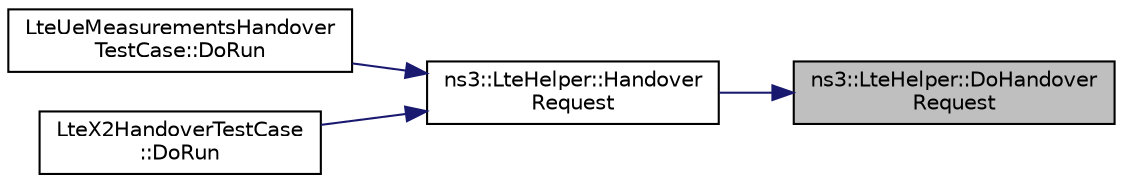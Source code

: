 digraph "ns3::LteHelper::DoHandoverRequest"
{
 // LATEX_PDF_SIZE
  edge [fontname="Helvetica",fontsize="10",labelfontname="Helvetica",labelfontsize="10"];
  node [fontname="Helvetica",fontsize="10",shape=record];
  rankdir="RL";
  Node1 [label="ns3::LteHelper::DoHandover\lRequest",height=0.2,width=0.4,color="black", fillcolor="grey75", style="filled", fontcolor="black",tooltip="The actual function to trigger a manual handover."];
  Node1 -> Node2 [dir="back",color="midnightblue",fontsize="10",style="solid",fontname="Helvetica"];
  Node2 [label="ns3::LteHelper::Handover\lRequest",height=0.2,width=0.4,color="black", fillcolor="white", style="filled",URL="$classns3_1_1_lte_helper.html#a5b612c3b8d529e68b848cdca95838087",tooltip="Manually trigger an X2-based handover."];
  Node2 -> Node3 [dir="back",color="midnightblue",fontsize="10",style="solid",fontname="Helvetica"];
  Node3 [label="LteUeMeasurementsHandover\lTestCase::DoRun",height=0.2,width=0.4,color="black", fillcolor="white", style="filled",URL="$class_lte_ue_measurements_handover_test_case.html#ae81c492f54cd25f174b26310458a7e5f",tooltip="Setup the simulation with the intended UE measurement reporting configuration, run it,..."];
  Node2 -> Node4 [dir="back",color="midnightblue",fontsize="10",style="solid",fontname="Helvetica"];
  Node4 [label="LteX2HandoverTestCase\l::DoRun",height=0.2,width=0.4,color="black", fillcolor="white", style="filled",URL="$class_lte_x2_handover_test_case.html#a5d77d6fbe61da649203846d4617b4716",tooltip="Implementation to actually run this TestCase."];
}
